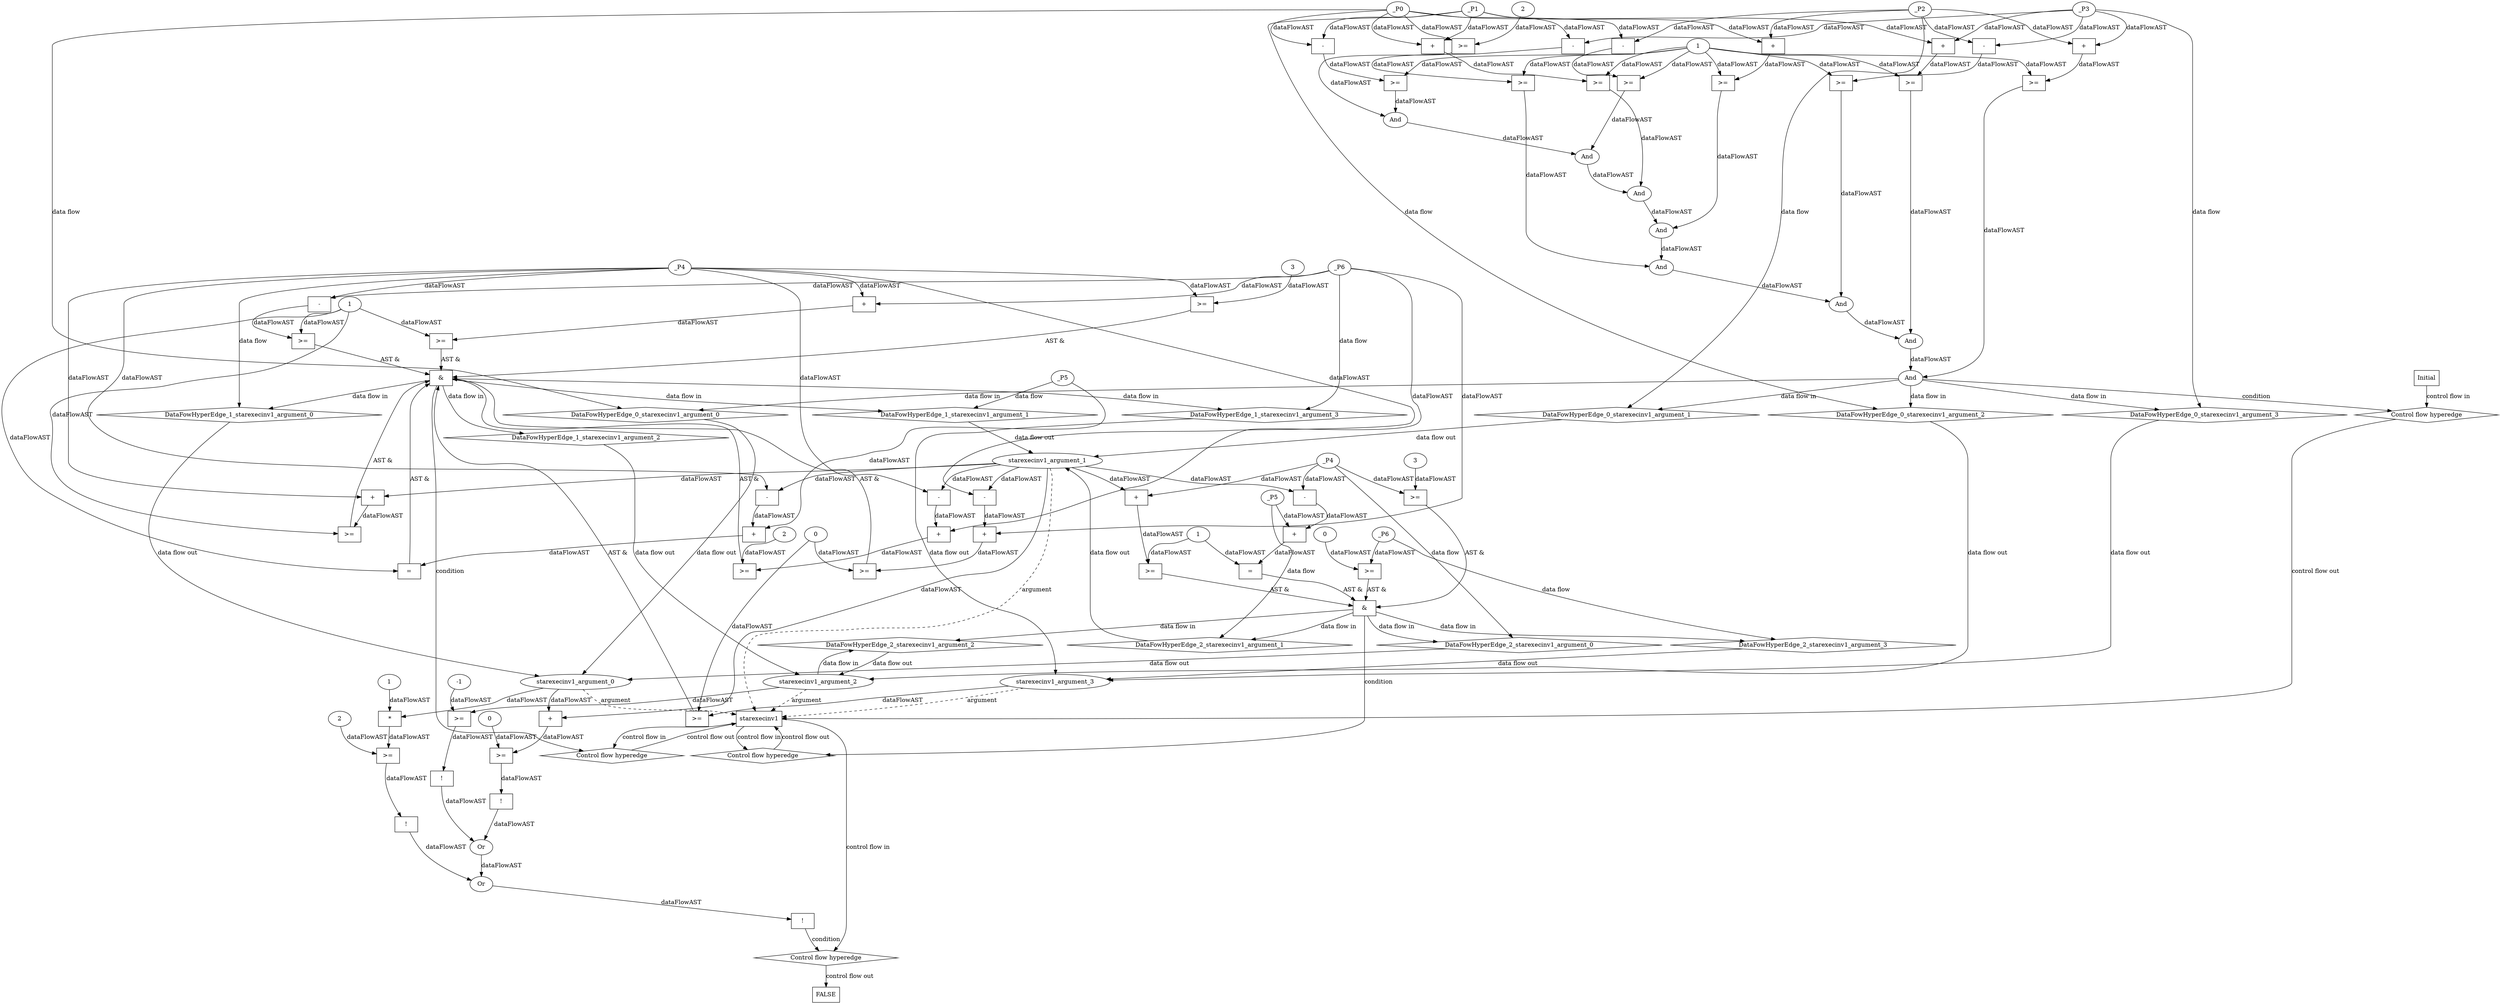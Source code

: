 digraph dag {
"starexecinv1" [label="starexecinv1" nodeName="starexecinv1" class=cfn  shape="rect"];
FALSE [label="FALSE" nodeName=FALSE class=cfn  shape="rect"];
Initial [label="Initial" nodeName=Initial class=cfn  shape="rect"];
ControlFowHyperEdge_0 [label="Control flow hyperedge" nodeName=ControlFowHyperEdge_0 class=controlFlowHyperEdge shape="diamond"];
"Initial" -> ControlFowHyperEdge_0 [label="control flow in"]
ControlFowHyperEdge_0 -> "starexecinv1" [label="control flow out"]
ControlFowHyperEdge_1 [label="Control flow hyperedge" nodeName=ControlFowHyperEdge_1 class=controlFlowHyperEdge shape="diamond"];
"starexecinv1" -> ControlFowHyperEdge_1 [label="control flow in"]
ControlFowHyperEdge_1 -> "starexecinv1" [label="control flow out"]
ControlFowHyperEdge_2 [label="Control flow hyperedge" nodeName=ControlFowHyperEdge_2 class=controlFlowHyperEdge shape="diamond"];
"starexecinv1" -> ControlFowHyperEdge_2 [label="control flow in"]
ControlFowHyperEdge_2 -> "starexecinv1" [label="control flow out"]
ControlFowHyperEdge_3 [label="Control flow hyperedge" nodeName=ControlFowHyperEdge_3 class=controlFlowHyperEdge shape="diamond"];
"starexecinv1" -> ControlFowHyperEdge_3 [label="control flow in"]
ControlFowHyperEdge_3 -> "FALSE" [label="control flow out"]
"starexecinv1_argument_0" [label="starexecinv1_argument_0" nodeName=argument0 class=argument  head="starexecinv1" shape="oval"];
"starexecinv1_argument_0" -> "starexecinv1"[label="argument" style="dashed"]
"starexecinv1_argument_1" [label="starexecinv1_argument_1" nodeName=argument1 class=argument  head="starexecinv1" shape="oval"];
"starexecinv1_argument_1" -> "starexecinv1"[label="argument" style="dashed"]
"starexecinv1_argument_2" [label="starexecinv1_argument_2" nodeName=argument2 class=argument  head="starexecinv1" shape="oval"];
"starexecinv1_argument_2" -> "starexecinv1"[label="argument" style="dashed"]
"starexecinv1_argument_3" [label="starexecinv1_argument_3" nodeName=argument3 class=argument  head="starexecinv1" shape="oval"];
"starexecinv1_argument_3" -> "starexecinv1"[label="argument" style="dashed"]

"xxxstarexecinv1___Initial_0xxxguard_0_node_0" [label="And" nodeName="xxxstarexecinv1___Initial_0xxxguard_0_node_0" class=Operator ];
"xxxstarexecinv1___Initial_0xxxguard_0_node_1" [label="And" nodeName="xxxstarexecinv1___Initial_0xxxguard_0_node_1" class=Operator ];
"xxxstarexecinv1___Initial_0xxxguard_0_node_2" [label="And" nodeName="xxxstarexecinv1___Initial_0xxxguard_0_node_2" class=Operator ];
"xxxstarexecinv1___Initial_0xxxguard_0_node_3" [label="And" nodeName="xxxstarexecinv1___Initial_0xxxguard_0_node_3" class=Operator ];
"xxxstarexecinv1___Initial_0xxxguard_0_node_4" [label="And" nodeName="xxxstarexecinv1___Initial_0xxxguard_0_node_4" class=Operator ];
"xxxstarexecinv1___Initial_0xxxguard_0_node_5" [label="And" nodeName="xxxstarexecinv1___Initial_0xxxguard_0_node_5" class=Operator ];
"xxxstarexecinv1___Initial_0xxxguard_0_node_6" [label="And" nodeName="xxxstarexecinv1___Initial_0xxxguard_0_node_6" class=Operator ];
"xxxstarexecinv1___Initial_0xxxguard_0_node_7" [label="And" nodeName="xxxstarexecinv1___Initial_0xxxguard_0_node_7" class=Operator ];
"xxxstarexecinv1___Initial_0xxxguard_0_node_8" [label=">=" nodeName="xxxstarexecinv1___Initial_0xxxguard_0_node_8" class=Operator  shape="rect"];
"xxxstarexecinv1___Initial_0xxxguard_0_node_10" [label="2" nodeName="xxxstarexecinv1___Initial_0xxxguard_0_node_10" class=Literal ];
"xxxstarexecinv1___Initial_0xxxguard_0_node_11" [label=">=" nodeName="xxxstarexecinv1___Initial_0xxxguard_0_node_11" class=Operator  shape="rect"];
"xxxstarexecinv1___Initial_0xxxguard_0_node_12" [label="-" nodeName="xxxstarexecinv1___Initial_0xxxguard_0_node_12" class= Operator shape="rect"];
"xxxstarexecinv1___Initial_0xxxguard_0_node_15" [label="1" nodeName="xxxstarexecinv1___Initial_0xxxguard_0_node_15" class=Literal ];
"xxxstarexecinv1___Initial_0xxxguard_0_node_16" [label=">=" nodeName="xxxstarexecinv1___Initial_0xxxguard_0_node_16" class=Operator  shape="rect"];
"xxxstarexecinv1___Initial_0xxxguard_0_node_17" [label="-" nodeName="xxxstarexecinv1___Initial_0xxxguard_0_node_17" class= Operator shape="rect"];
"xxxstarexecinv1___Initial_0xxxguard_0_node_21" [label=">=" nodeName="xxxstarexecinv1___Initial_0xxxguard_0_node_21" class=Operator  shape="rect"];
"xxxstarexecinv1___Initial_0xxxguard_0_node_22" [label="+" nodeName="xxxstarexecinv1___Initial_0xxxguard_0_node_22" class= Operator shape="rect"];
"xxxstarexecinv1___Initial_0xxxguard_0_node_26" [label=">=" nodeName="xxxstarexecinv1___Initial_0xxxguard_0_node_26" class=Operator  shape="rect"];
"xxxstarexecinv1___Initial_0xxxguard_0_node_27" [label="+" nodeName="xxxstarexecinv1___Initial_0xxxguard_0_node_27" class= Operator shape="rect"];
"xxxstarexecinv1___Initial_0xxxguard_0_node_31" [label=">=" nodeName="xxxstarexecinv1___Initial_0xxxguard_0_node_31" class=Operator  shape="rect"];
"xxxstarexecinv1___Initial_0xxxguard_0_node_32" [label="-" nodeName="xxxstarexecinv1___Initial_0xxxguard_0_node_32" class= Operator shape="rect"];
"xxxstarexecinv1___Initial_0xxxguard_0_node_36" [label=">=" nodeName="xxxstarexecinv1___Initial_0xxxguard_0_node_36" class=Operator  shape="rect"];
"xxxstarexecinv1___Initial_0xxxguard_0_node_37" [label="-" nodeName="xxxstarexecinv1___Initial_0xxxguard_0_node_37" class= Operator shape="rect"];
"xxxstarexecinv1___Initial_0xxxguard_0_node_41" [label=">=" nodeName="xxxstarexecinv1___Initial_0xxxguard_0_node_41" class=Operator  shape="rect"];
"xxxstarexecinv1___Initial_0xxxguard_0_node_42" [label="+" nodeName="xxxstarexecinv1___Initial_0xxxguard_0_node_42" class= Operator shape="rect"];
"xxxstarexecinv1___Initial_0xxxguard_0_node_46" [label=">=" nodeName="xxxstarexecinv1___Initial_0xxxguard_0_node_46" class=Operator  shape="rect"];
"xxxstarexecinv1___Initial_0xxxguard_0_node_47" [label="+" nodeName="xxxstarexecinv1___Initial_0xxxguard_0_node_47" class= Operator shape="rect"];
"xxxstarexecinv1___Initial_0xxxguard_0_node_1" -> "xxxstarexecinv1___Initial_0xxxguard_0_node_0"[label="dataFlowAST"]
"xxxstarexecinv1___Initial_0xxxguard_0_node_46" -> "xxxstarexecinv1___Initial_0xxxguard_0_node_0"[label="dataFlowAST"]
"xxxstarexecinv1___Initial_0xxxguard_0_node_2" -> "xxxstarexecinv1___Initial_0xxxguard_0_node_1"[label="dataFlowAST"]
"xxxstarexecinv1___Initial_0xxxguard_0_node_41" -> "xxxstarexecinv1___Initial_0xxxguard_0_node_1"[label="dataFlowAST"]
"xxxstarexecinv1___Initial_0xxxguard_0_node_3" -> "xxxstarexecinv1___Initial_0xxxguard_0_node_2"[label="dataFlowAST"]
"xxxstarexecinv1___Initial_0xxxguard_0_node_36" -> "xxxstarexecinv1___Initial_0xxxguard_0_node_2"[label="dataFlowAST"]
"xxxstarexecinv1___Initial_0xxxguard_0_node_4" -> "xxxstarexecinv1___Initial_0xxxguard_0_node_3"[label="dataFlowAST"]
"xxxstarexecinv1___Initial_0xxxguard_0_node_31" -> "xxxstarexecinv1___Initial_0xxxguard_0_node_3"[label="dataFlowAST"]
"xxxstarexecinv1___Initial_0xxxguard_0_node_5" -> "xxxstarexecinv1___Initial_0xxxguard_0_node_4"[label="dataFlowAST"]
"xxxstarexecinv1___Initial_0xxxguard_0_node_26" -> "xxxstarexecinv1___Initial_0xxxguard_0_node_4"[label="dataFlowAST"]
"xxxstarexecinv1___Initial_0xxxguard_0_node_6" -> "xxxstarexecinv1___Initial_0xxxguard_0_node_5"[label="dataFlowAST"]
"xxxstarexecinv1___Initial_0xxxguard_0_node_21" -> "xxxstarexecinv1___Initial_0xxxguard_0_node_5"[label="dataFlowAST"]
"xxxstarexecinv1___Initial_0xxxguard_0_node_7" -> "xxxstarexecinv1___Initial_0xxxguard_0_node_6"[label="dataFlowAST"]
"xxxstarexecinv1___Initial_0xxxguard_0_node_16" -> "xxxstarexecinv1___Initial_0xxxguard_0_node_6"[label="dataFlowAST"]
"xxxstarexecinv1___Initial_0xxxguard_0_node_8" -> "xxxstarexecinv1___Initial_0xxxguard_0_node_7"[label="dataFlowAST"]
"xxxstarexecinv1___Initial_0xxxguard_0_node_11" -> "xxxstarexecinv1___Initial_0xxxguard_0_node_7"[label="dataFlowAST"]
"xxxstarexecinv1___Initial_0xxxdataFlow_0_node_0" -> "xxxstarexecinv1___Initial_0xxxguard_0_node_8"[label="dataFlowAST"]
"xxxstarexecinv1___Initial_0xxxguard_0_node_10" -> "xxxstarexecinv1___Initial_0xxxguard_0_node_8"[label="dataFlowAST"]
"xxxstarexecinv1___Initial_0xxxguard_0_node_12" -> "xxxstarexecinv1___Initial_0xxxguard_0_node_11"[label="dataFlowAST"]
"xxxstarexecinv1___Initial_0xxxguard_0_node_15" -> "xxxstarexecinv1___Initial_0xxxguard_0_node_11"[label="dataFlowAST"]
"xxxstarexecinv1___Initial_0xxxdataFlow2_node_0" -> "xxxstarexecinv1___Initial_0xxxguard_0_node_12"[label="dataFlowAST"]
"xxxstarexecinv1___Initial_0xxxdataFlow_0_node_0" -> "xxxstarexecinv1___Initial_0xxxguard_0_node_12"[label="dataFlowAST"]
"xxxstarexecinv1___Initial_0xxxguard_0_node_17" -> "xxxstarexecinv1___Initial_0xxxguard_0_node_16"[label="dataFlowAST"]
"xxxstarexecinv1___Initial_0xxxguard_0_node_15" -> "xxxstarexecinv1___Initial_0xxxguard_0_node_16"[label="dataFlowAST"]
"xxxstarexecinv1___Initial_0xxxdataFlow2_node_0" -> "xxxstarexecinv1___Initial_0xxxguard_0_node_17"[label="dataFlowAST"]
"xxxstarexecinv1___Initial_0xxxdataFlow1_node_0" -> "xxxstarexecinv1___Initial_0xxxguard_0_node_17"[label="dataFlowAST"]
"xxxstarexecinv1___Initial_0xxxguard_0_node_22" -> "xxxstarexecinv1___Initial_0xxxguard_0_node_21"[label="dataFlowAST"]
"xxxstarexecinv1___Initial_0xxxguard_0_node_15" -> "xxxstarexecinv1___Initial_0xxxguard_0_node_21"[label="dataFlowAST"]
"xxxstarexecinv1___Initial_0xxxdataFlow2_node_0" -> "xxxstarexecinv1___Initial_0xxxguard_0_node_22"[label="dataFlowAST"]
"xxxstarexecinv1___Initial_0xxxdataFlow_0_node_0" -> "xxxstarexecinv1___Initial_0xxxguard_0_node_22"[label="dataFlowAST"]
"xxxstarexecinv1___Initial_0xxxguard_0_node_27" -> "xxxstarexecinv1___Initial_0xxxguard_0_node_26"[label="dataFlowAST"]
"xxxstarexecinv1___Initial_0xxxguard_0_node_15" -> "xxxstarexecinv1___Initial_0xxxguard_0_node_26"[label="dataFlowAST"]
"xxxstarexecinv1___Initial_0xxxdataFlow2_node_0" -> "xxxstarexecinv1___Initial_0xxxguard_0_node_27"[label="dataFlowAST"]
"xxxstarexecinv1___Initial_0xxxdataFlow1_node_0" -> "xxxstarexecinv1___Initial_0xxxguard_0_node_27"[label="dataFlowAST"]
"xxxstarexecinv1___Initial_0xxxguard_0_node_32" -> "xxxstarexecinv1___Initial_0xxxguard_0_node_31"[label="dataFlowAST"]
"xxxstarexecinv1___Initial_0xxxguard_0_node_15" -> "xxxstarexecinv1___Initial_0xxxguard_0_node_31"[label="dataFlowAST"]
"xxxstarexecinv1___Initial_0xxxdataFlow3_node_0" -> "xxxstarexecinv1___Initial_0xxxguard_0_node_32"[label="dataFlowAST"]
"xxxstarexecinv1___Initial_0xxxdataFlow_0_node_0" -> "xxxstarexecinv1___Initial_0xxxguard_0_node_32"[label="dataFlowAST"]
"xxxstarexecinv1___Initial_0xxxguard_0_node_37" -> "xxxstarexecinv1___Initial_0xxxguard_0_node_36"[label="dataFlowAST"]
"xxxstarexecinv1___Initial_0xxxguard_0_node_15" -> "xxxstarexecinv1___Initial_0xxxguard_0_node_36"[label="dataFlowAST"]
"xxxstarexecinv1___Initial_0xxxdataFlow3_node_0" -> "xxxstarexecinv1___Initial_0xxxguard_0_node_37"[label="dataFlowAST"]
"xxxstarexecinv1___Initial_0xxxdataFlow1_node_0" -> "xxxstarexecinv1___Initial_0xxxguard_0_node_37"[label="dataFlowAST"]
"xxxstarexecinv1___Initial_0xxxguard_0_node_42" -> "xxxstarexecinv1___Initial_0xxxguard_0_node_41"[label="dataFlowAST"]
"xxxstarexecinv1___Initial_0xxxguard_0_node_15" -> "xxxstarexecinv1___Initial_0xxxguard_0_node_41"[label="dataFlowAST"]
"xxxstarexecinv1___Initial_0xxxdataFlow3_node_0" -> "xxxstarexecinv1___Initial_0xxxguard_0_node_42"[label="dataFlowAST"]
"xxxstarexecinv1___Initial_0xxxdataFlow_0_node_0" -> "xxxstarexecinv1___Initial_0xxxguard_0_node_42"[label="dataFlowAST"]
"xxxstarexecinv1___Initial_0xxxguard_0_node_47" -> "xxxstarexecinv1___Initial_0xxxguard_0_node_46"[label="dataFlowAST"]
"xxxstarexecinv1___Initial_0xxxguard_0_node_15" -> "xxxstarexecinv1___Initial_0xxxguard_0_node_46"[label="dataFlowAST"]
"xxxstarexecinv1___Initial_0xxxdataFlow3_node_0" -> "xxxstarexecinv1___Initial_0xxxguard_0_node_47"[label="dataFlowAST"]
"xxxstarexecinv1___Initial_0xxxdataFlow1_node_0" -> "xxxstarexecinv1___Initial_0xxxguard_0_node_47"[label="dataFlowAST"]

"xxxstarexecinv1___Initial_0xxxguard_0_node_0" -> "ControlFowHyperEdge_0" [label="condition"];
"xxxstarexecinv1___Initial_0xxxdataFlow_0_node_0" [label="_P0" nodeName="xxxstarexecinv1___Initial_0xxxdataFlow_0_node_0" class=Constant ];

"xxxstarexecinv1___Initial_0xxxdataFlow_0_node_0" -> "DataFowHyperEdge_0_starexecinv1_argument_0" [label="data flow"];
"xxxstarexecinv1___Initial_0xxxdataFlow1_node_0" [label="_P2" nodeName="xxxstarexecinv1___Initial_0xxxdataFlow1_node_0" class=Constant ];

"xxxstarexecinv1___Initial_0xxxdataFlow1_node_0" -> "DataFowHyperEdge_0_starexecinv1_argument_1" [label="data flow"];
"xxxstarexecinv1___Initial_0xxxdataFlow2_node_0" [label="_P1" nodeName="xxxstarexecinv1___Initial_0xxxdataFlow2_node_0" class=Constant ];

"xxxstarexecinv1___Initial_0xxxdataFlow2_node_0" -> "DataFowHyperEdge_0_starexecinv1_argument_2" [label="data flow"];
"xxxstarexecinv1___Initial_0xxxdataFlow3_node_0" [label="_P3" nodeName="xxxstarexecinv1___Initial_0xxxdataFlow3_node_0" class=Constant ];

"xxxstarexecinv1___Initial_0xxxdataFlow3_node_0" -> "DataFowHyperEdge_0_starexecinv1_argument_3" [label="data flow"];
"xxxstarexecinv1___starexecinv1_1xxx_and" [label="&" nodeName="xxxstarexecinv1___starexecinv1_1xxx_and" class=Operator shape="rect"];
"xxxstarexecinv1___starexecinv1_1xxxguard6_node_0" [label=">=" nodeName="xxxstarexecinv1___starexecinv1_1xxxguard6_node_0" class=Operator  shape="rect"];
"xxxstarexecinv1___starexecinv1_1xxxguard6_node_2" [label="3" nodeName="xxxstarexecinv1___starexecinv1_1xxxguard6_node_2" class=Literal ];
"xxxstarexecinv1___starexecinv1_1xxxdataFlow_0_node_0" -> "xxxstarexecinv1___starexecinv1_1xxxguard6_node_0"[label="dataFlowAST"]
"xxxstarexecinv1___starexecinv1_1xxxguard6_node_2" -> "xxxstarexecinv1___starexecinv1_1xxxguard6_node_0"[label="dataFlowAST"]

"xxxstarexecinv1___starexecinv1_1xxxguard6_node_0" -> "xxxstarexecinv1___starexecinv1_1xxx_and" [label="AST &"];
"xxxstarexecinv1___starexecinv1_1xxxguard_0_node_0" [label=">=" nodeName="xxxstarexecinv1___starexecinv1_1xxxguard_0_node_0" class=Operator  shape="rect"];
"xxxstarexecinv1___starexecinv1_1xxxguard_0_node_1" [label="+" nodeName="xxxstarexecinv1___starexecinv1_1xxxguard_0_node_1" class= Operator shape="rect"];
"xxxstarexecinv1___starexecinv1_1xxxguard_0_node_4" [label="1" nodeName="xxxstarexecinv1___starexecinv1_1xxxguard_0_node_4" class=Literal ];
"xxxstarexecinv1___starexecinv1_1xxxguard_0_node_1" -> "xxxstarexecinv1___starexecinv1_1xxxguard_0_node_0"[label="dataFlowAST"]
"xxxstarexecinv1___starexecinv1_1xxxguard_0_node_4" -> "xxxstarexecinv1___starexecinv1_1xxxguard_0_node_0"[label="dataFlowAST"]
"xxxstarexecinv1___starexecinv1_1xxxdataFlow2_node_0" -> "xxxstarexecinv1___starexecinv1_1xxxguard_0_node_1"[label="dataFlowAST"]
"xxxstarexecinv1___starexecinv1_1xxxdataFlow_0_node_0" -> "xxxstarexecinv1___starexecinv1_1xxxguard_0_node_1"[label="dataFlowAST"]

"xxxstarexecinv1___starexecinv1_1xxxguard_0_node_0" -> "xxxstarexecinv1___starexecinv1_1xxx_and" [label="AST &"];
"xxxstarexecinv1___starexecinv1_1xxxguard1_node_0" [label=">=" nodeName="xxxstarexecinv1___starexecinv1_1xxxguard1_node_0" class=Operator  shape="rect"];
"xxxstarexecinv1___starexecinv1_1xxxguard1_node_1" [label="+" nodeName="xxxstarexecinv1___starexecinv1_1xxxguard1_node_1" class= Operator shape="rect"];
"xxxstarexecinv1___starexecinv1_1xxxguard1_node_1" -> "xxxstarexecinv1___starexecinv1_1xxxguard1_node_0"[label="dataFlowAST"]
"xxxstarexecinv1___starexecinv1_1xxxguard_0_node_4" -> "xxxstarexecinv1___starexecinv1_1xxxguard1_node_0"[label="dataFlowAST"]
"starexecinv1_argument_1" -> "xxxstarexecinv1___starexecinv1_1xxxguard1_node_1"[label="dataFlowAST"]
"xxxstarexecinv1___starexecinv1_1xxxdataFlow_0_node_0" -> "xxxstarexecinv1___starexecinv1_1xxxguard1_node_1"[label="dataFlowAST"]

"xxxstarexecinv1___starexecinv1_1xxxguard1_node_0" -> "xxxstarexecinv1___starexecinv1_1xxx_and" [label="AST &"];
"xxxstarexecinv1___starexecinv1_1xxxguard5_node_0" [label=">=" nodeName="xxxstarexecinv1___starexecinv1_1xxxguard5_node_0" class=Operator  shape="rect"];
"xxxstarexecinv1___starexecinv1_1xxxguard5_node_1" [label="+" nodeName="xxxstarexecinv1___starexecinv1_1xxxguard5_node_1" class= Operator shape="rect"];
"xxxstarexecinv1___starexecinv1_1xxxguard5_node_3" [label="-" nodeName="xxxstarexecinv1___starexecinv1_1xxxguard5_node_3" class= Operator shape="rect"];
"xxxstarexecinv1___starexecinv1_1xxxguard5_node_6" [label="2" nodeName="xxxstarexecinv1___starexecinv1_1xxxguard5_node_6" class=Literal ];
"xxxstarexecinv1___starexecinv1_1xxxguard5_node_1" -> "xxxstarexecinv1___starexecinv1_1xxxguard5_node_0"[label="dataFlowAST"]
"xxxstarexecinv1___starexecinv1_1xxxguard5_node_6" -> "xxxstarexecinv1___starexecinv1_1xxxguard5_node_0"[label="dataFlowAST"]
"xxxstarexecinv1___starexecinv1_1xxxdataFlow2_node_0" -> "xxxstarexecinv1___starexecinv1_1xxxguard5_node_1"[label="dataFlowAST"]
"xxxstarexecinv1___starexecinv1_1xxxguard5_node_3" -> "xxxstarexecinv1___starexecinv1_1xxxguard5_node_1"[label="dataFlowAST"]
"xxxstarexecinv1___starexecinv1_1xxxdataFlow_0_node_0" -> "xxxstarexecinv1___starexecinv1_1xxxguard5_node_3"[label="dataFlowAST"]
"starexecinv1_argument_1" -> "xxxstarexecinv1___starexecinv1_1xxxguard5_node_3"[label="dataFlowAST"]

"xxxstarexecinv1___starexecinv1_1xxxguard5_node_0" -> "xxxstarexecinv1___starexecinv1_1xxx_and" [label="AST &"];
"xxxstarexecinv1___starexecinv1_1xxxguard2_node_0" [label=">=" nodeName="xxxstarexecinv1___starexecinv1_1xxxguard2_node_0" class=Operator  shape="rect"];
"xxxstarexecinv1___starexecinv1_1xxxguard2_node_1" [label="-" nodeName="xxxstarexecinv1___starexecinv1_1xxxguard2_node_1" class= Operator shape="rect"];
"xxxstarexecinv1___starexecinv1_1xxxguard2_node_1" -> "xxxstarexecinv1___starexecinv1_1xxxguard2_node_0"[label="dataFlowAST"]
"xxxstarexecinv1___starexecinv1_1xxxguard_0_node_4" -> "xxxstarexecinv1___starexecinv1_1xxxguard2_node_0"[label="dataFlowAST"]
"xxxstarexecinv1___starexecinv1_1xxxdataFlow2_node_0" -> "xxxstarexecinv1___starexecinv1_1xxxguard2_node_1"[label="dataFlowAST"]
"xxxstarexecinv1___starexecinv1_1xxxdataFlow_0_node_0" -> "xxxstarexecinv1___starexecinv1_1xxxguard2_node_1"[label="dataFlowAST"]

"xxxstarexecinv1___starexecinv1_1xxxguard2_node_0" -> "xxxstarexecinv1___starexecinv1_1xxx_and" [label="AST &"];
"xxxstarexecinv1___starexecinv1_1xxxguard7_node_0" [label=">=" nodeName="xxxstarexecinv1___starexecinv1_1xxxguard7_node_0" class=Operator  shape="rect"];
"xxxstarexecinv1___starexecinv1_1xxxguard7_node_1" [label="+" nodeName="xxxstarexecinv1___starexecinv1_1xxxguard7_node_1" class= Operator shape="rect"];
"xxxstarexecinv1___starexecinv1_1xxxguard7_node_3" [label="-" nodeName="xxxstarexecinv1___starexecinv1_1xxxguard7_node_3" class= Operator shape="rect"];
"xxxstarexecinv1___starexecinv1_1xxxguard7_node_1" -> "xxxstarexecinv1___starexecinv1_1xxxguard7_node_0"[label="dataFlowAST"]
"xxxstarexecinv1___starexecinv1_1xxxguard3_node_1" -> "xxxstarexecinv1___starexecinv1_1xxxguard7_node_0"[label="dataFlowAST"]
"xxxstarexecinv1___starexecinv1_1xxxdataFlow2_node_0" -> "xxxstarexecinv1___starexecinv1_1xxxguard7_node_1"[label="dataFlowAST"]
"xxxstarexecinv1___starexecinv1_1xxxguard7_node_3" -> "xxxstarexecinv1___starexecinv1_1xxxguard7_node_1"[label="dataFlowAST"]
"starexecinv1_argument_1" -> "xxxstarexecinv1___starexecinv1_1xxxguard7_node_3"[label="dataFlowAST"]
"xxxstarexecinv1___starexecinv1_1xxxdataFlow_0_node_0" -> "xxxstarexecinv1___starexecinv1_1xxxguard7_node_3"[label="dataFlowAST"]

"xxxstarexecinv1___starexecinv1_1xxxguard7_node_0" -> "xxxstarexecinv1___starexecinv1_1xxx_and" [label="AST &"];
"xxxstarexecinv1___starexecinv1_1xxxguard4_node_0" [label="=" nodeName="xxxstarexecinv1___starexecinv1_1xxxguard4_node_0" class=Operator  shape="rect"];
"xxxstarexecinv1___starexecinv1_1xxxguard4_node_1" [label="+" nodeName="xxxstarexecinv1___starexecinv1_1xxxguard4_node_1" class= Operator shape="rect"];
"xxxstarexecinv1___starexecinv1_1xxxguard4_node_3" [label="-" nodeName="xxxstarexecinv1___starexecinv1_1xxxguard4_node_3" class= Operator shape="rect"];
"xxxstarexecinv1___starexecinv1_1xxxguard4_node_1" -> "xxxstarexecinv1___starexecinv1_1xxxguard4_node_0"[label="dataFlowAST"]
"xxxstarexecinv1___starexecinv1_1xxxguard_0_node_4" -> "xxxstarexecinv1___starexecinv1_1xxxguard4_node_0"[label="dataFlowAST"]
"xxxstarexecinv1___starexecinv1_1xxxdataFlow1_node_0" -> "xxxstarexecinv1___starexecinv1_1xxxguard4_node_1"[label="dataFlowAST"]
"xxxstarexecinv1___starexecinv1_1xxxguard4_node_3" -> "xxxstarexecinv1___starexecinv1_1xxxguard4_node_1"[label="dataFlowAST"]
"xxxstarexecinv1___starexecinv1_1xxxdataFlow_0_node_0" -> "xxxstarexecinv1___starexecinv1_1xxxguard4_node_3"[label="dataFlowAST"]
"starexecinv1_argument_1" -> "xxxstarexecinv1___starexecinv1_1xxxguard4_node_3"[label="dataFlowAST"]

"xxxstarexecinv1___starexecinv1_1xxxguard4_node_0" -> "xxxstarexecinv1___starexecinv1_1xxx_and" [label="AST &"];
"xxxstarexecinv1___starexecinv1_1xxxguard3_node_0" [label=">=" nodeName="xxxstarexecinv1___starexecinv1_1xxxguard3_node_0" class=Operator  shape="rect"];
"xxxstarexecinv1___starexecinv1_1xxxguard3_node_1" [label="0" nodeName="xxxstarexecinv1___starexecinv1_1xxxguard3_node_1" class=Literal ];
"xxxstarexecinv1___starexecinv1_1xxxguard3_node_1" -> "xxxstarexecinv1___starexecinv1_1xxxguard3_node_0"[label="dataFlowAST"]
"starexecinv1_argument_3" -> "xxxstarexecinv1___starexecinv1_1xxxguard3_node_0"[label="dataFlowAST"]

"xxxstarexecinv1___starexecinv1_1xxxguard3_node_0" -> "xxxstarexecinv1___starexecinv1_1xxx_and" [label="AST &"];
"xxxstarexecinv1___starexecinv1_1xxx_and" -> "ControlFowHyperEdge_1" [label="condition"];
"xxxstarexecinv1___starexecinv1_1xxxdataFlow_0_node_0" [label="_P4" nodeName="xxxstarexecinv1___starexecinv1_1xxxdataFlow_0_node_0" class=Constant ];

"xxxstarexecinv1___starexecinv1_1xxxdataFlow_0_node_0" -> "DataFowHyperEdge_1_starexecinv1_argument_0" [label="data flow"];
"xxxstarexecinv1___starexecinv1_1xxxdataFlow1_node_0" [label="_P5" nodeName="xxxstarexecinv1___starexecinv1_1xxxdataFlow1_node_0" class=Constant ];

"xxxstarexecinv1___starexecinv1_1xxxdataFlow1_node_0" -> "DataFowHyperEdge_1_starexecinv1_argument_1" [label="data flow"];
"xxxstarexecinv1___starexecinv1_1xxxdataFlow2_node_0" [label="_P6" nodeName="xxxstarexecinv1___starexecinv1_1xxxdataFlow2_node_0" class=Constant ];

"xxxstarexecinv1___starexecinv1_1xxxdataFlow2_node_0" -> "DataFowHyperEdge_1_starexecinv1_argument_3" [label="data flow"];
"xxxstarexecinv1___starexecinv1_2xxx_and" [label="&" nodeName="xxxstarexecinv1___starexecinv1_2xxx_and" class=Operator shape="rect"];
"xxxstarexecinv1___starexecinv1_2xxxguard_0_node_0" [label=">=" nodeName="xxxstarexecinv1___starexecinv1_2xxxguard_0_node_0" class=Operator  shape="rect"];
"xxxstarexecinv1___starexecinv1_2xxxguard_0_node_2" [label="0" nodeName="xxxstarexecinv1___starexecinv1_2xxxguard_0_node_2" class=Literal ];
"xxxstarexecinv1___starexecinv1_2xxxdataFlow2_node_0" -> "xxxstarexecinv1___starexecinv1_2xxxguard_0_node_0"[label="dataFlowAST"]
"xxxstarexecinv1___starexecinv1_2xxxguard_0_node_2" -> "xxxstarexecinv1___starexecinv1_2xxxguard_0_node_0"[label="dataFlowAST"]

"xxxstarexecinv1___starexecinv1_2xxxguard_0_node_0" -> "xxxstarexecinv1___starexecinv1_2xxx_and" [label="AST &"];
"xxxstarexecinv1___starexecinv1_2xxxguard1_node_0" [label=">=" nodeName="xxxstarexecinv1___starexecinv1_2xxxguard1_node_0" class=Operator  shape="rect"];
"xxxstarexecinv1___starexecinv1_2xxxguard1_node_1" [label="+" nodeName="xxxstarexecinv1___starexecinv1_2xxxguard1_node_1" class= Operator shape="rect"];
"xxxstarexecinv1___starexecinv1_2xxxguard1_node_4" [label="1" nodeName="xxxstarexecinv1___starexecinv1_2xxxguard1_node_4" class=Literal ];
"xxxstarexecinv1___starexecinv1_2xxxguard1_node_1" -> "xxxstarexecinv1___starexecinv1_2xxxguard1_node_0"[label="dataFlowAST"]
"xxxstarexecinv1___starexecinv1_2xxxguard1_node_4" -> "xxxstarexecinv1___starexecinv1_2xxxguard1_node_0"[label="dataFlowAST"]
"starexecinv1_argument_1" -> "xxxstarexecinv1___starexecinv1_2xxxguard1_node_1"[label="dataFlowAST"]
"xxxstarexecinv1___starexecinv1_2xxxdataFlow_0_node_0" -> "xxxstarexecinv1___starexecinv1_2xxxguard1_node_1"[label="dataFlowAST"]

"xxxstarexecinv1___starexecinv1_2xxxguard1_node_0" -> "xxxstarexecinv1___starexecinv1_2xxx_and" [label="AST &"];
"xxxstarexecinv1___starexecinv1_2xxxguard2_node_0" [label=">=" nodeName="xxxstarexecinv1___starexecinv1_2xxxguard2_node_0" class=Operator  shape="rect"];
"xxxstarexecinv1___starexecinv1_2xxxguard2_node_2" [label="3" nodeName="xxxstarexecinv1___starexecinv1_2xxxguard2_node_2" class=Literal ];
"xxxstarexecinv1___starexecinv1_2xxxdataFlow_0_node_0" -> "xxxstarexecinv1___starexecinv1_2xxxguard2_node_0"[label="dataFlowAST"]
"xxxstarexecinv1___starexecinv1_2xxxguard2_node_2" -> "xxxstarexecinv1___starexecinv1_2xxxguard2_node_0"[label="dataFlowAST"]

"xxxstarexecinv1___starexecinv1_2xxxguard2_node_0" -> "xxxstarexecinv1___starexecinv1_2xxx_and" [label="AST &"];
"xxxstarexecinv1___starexecinv1_2xxxguard3_node_0" [label="=" nodeName="xxxstarexecinv1___starexecinv1_2xxxguard3_node_0" class=Operator  shape="rect"];
"xxxstarexecinv1___starexecinv1_2xxxguard3_node_1" [label="+" nodeName="xxxstarexecinv1___starexecinv1_2xxxguard3_node_1" class= Operator shape="rect"];
"xxxstarexecinv1___starexecinv1_2xxxguard3_node_3" [label="-" nodeName="xxxstarexecinv1___starexecinv1_2xxxguard3_node_3" class= Operator shape="rect"];
"xxxstarexecinv1___starexecinv1_2xxxguard3_node_1" -> "xxxstarexecinv1___starexecinv1_2xxxguard3_node_0"[label="dataFlowAST"]
"xxxstarexecinv1___starexecinv1_2xxxguard1_node_4" -> "xxxstarexecinv1___starexecinv1_2xxxguard3_node_0"[label="dataFlowAST"]
"xxxstarexecinv1___starexecinv1_2xxxdataFlow1_node_0" -> "xxxstarexecinv1___starexecinv1_2xxxguard3_node_1"[label="dataFlowAST"]
"xxxstarexecinv1___starexecinv1_2xxxguard3_node_3" -> "xxxstarexecinv1___starexecinv1_2xxxguard3_node_1"[label="dataFlowAST"]
"xxxstarexecinv1___starexecinv1_2xxxdataFlow_0_node_0" -> "xxxstarexecinv1___starexecinv1_2xxxguard3_node_3"[label="dataFlowAST"]
"starexecinv1_argument_1" -> "xxxstarexecinv1___starexecinv1_2xxxguard3_node_3"[label="dataFlowAST"]

"xxxstarexecinv1___starexecinv1_2xxxguard3_node_0" -> "xxxstarexecinv1___starexecinv1_2xxx_and" [label="AST &"];
"xxxstarexecinv1___starexecinv1_2xxx_and" -> "ControlFowHyperEdge_2" [label="condition"];
"xxxstarexecinv1___starexecinv1_2xxxdataFlow_0_node_0" [label="_P4" nodeName="xxxstarexecinv1___starexecinv1_2xxxdataFlow_0_node_0" class=Constant ];

"xxxstarexecinv1___starexecinv1_2xxxdataFlow_0_node_0" -> "DataFowHyperEdge_2_starexecinv1_argument_0" [label="data flow"];
"xxxstarexecinv1___starexecinv1_2xxxdataFlow1_node_0" [label="_P5" nodeName="xxxstarexecinv1___starexecinv1_2xxxdataFlow1_node_0" class=Constant ];

"xxxstarexecinv1___starexecinv1_2xxxdataFlow1_node_0" -> "DataFowHyperEdge_2_starexecinv1_argument_1" [label="data flow"];
"xxxstarexecinv1___starexecinv1_2xxxdataFlow2_node_0" [label="_P6" nodeName="xxxstarexecinv1___starexecinv1_2xxxdataFlow2_node_0" class=Constant ];

"xxxstarexecinv1___starexecinv1_2xxxdataFlow2_node_0" -> "DataFowHyperEdge_2_starexecinv1_argument_3" [label="data flow"];
"xxxFALSE___starexecinv1_3xxxguard_0_node_0" [label="!" nodeName="xxxFALSE___starexecinv1_3xxxguard_0_node_0" class=Operator shape="rect"];
"xxxFALSE___starexecinv1_3xxxguard_0_node_1" [label="Or" nodeName="xxxFALSE___starexecinv1_3xxxguard_0_node_1" class=Operator ];
"xxxFALSE___starexecinv1_3xxxguard_0_node_2" [label="Or" nodeName="xxxFALSE___starexecinv1_3xxxguard_0_node_2" class=Operator ];
"xxxFALSE___starexecinv1_3xxxguard_0_node_3" [label="!" nodeName="xxxFALSE___starexecinv1_3xxxguard_0_node_3" class=Operator shape="rect"];
"xxxFALSE___starexecinv1_3xxxguard_0_node_4" [label=">=" nodeName="xxxFALSE___starexecinv1_3xxxguard_0_node_4" class=Operator  shape="rect"];
"xxxFALSE___starexecinv1_3xxxguard_0_node_5" [label="+" nodeName="xxxFALSE___starexecinv1_3xxxguard_0_node_5" class= Operator shape="rect"];
"xxxFALSE___starexecinv1_3xxxguard_0_node_8" [label="0" nodeName="xxxFALSE___starexecinv1_3xxxguard_0_node_8" class=Literal ];
"xxxFALSE___starexecinv1_3xxxguard_0_node_9" [label="!" nodeName="xxxFALSE___starexecinv1_3xxxguard_0_node_9" class=Operator shape="rect"];
"xxxFALSE___starexecinv1_3xxxguard_0_node_10" [label=">=" nodeName="xxxFALSE___starexecinv1_3xxxguard_0_node_10" class=Operator  shape="rect"];
"xxxFALSE___starexecinv1_3xxxguard_0_node_11" [label="-1" nodeName="xxxFALSE___starexecinv1_3xxxguard_0_node_11" class=Literal ];
"xxxFALSE___starexecinv1_3xxxguard_0_node_13" [label="!" nodeName="xxxFALSE___starexecinv1_3xxxguard_0_node_13" class=Operator shape="rect"];
"xxxFALSE___starexecinv1_3xxxguard_0_node_14" [label=">=" nodeName="xxxFALSE___starexecinv1_3xxxguard_0_node_14" class=Operator  shape="rect"];
"xxxFALSE___starexecinv1_3xxxguard_0_node_15" [label="*" nodeName="xxxFALSE___starexecinv1_3xxxguard_0_node_15" class=Operator  shape="rect"];
"xxxFALSE___starexecinv1_3xxxguard_0_node_16" [label="1" nodeName="xxxFALSE___starexecinv1_3xxxguard_0_node_16" class=Coeff ];
"xxxFALSE___starexecinv1_3xxxguard_0_node_18" [label="2" nodeName="xxxFALSE___starexecinv1_3xxxguard_0_node_18" class=Literal ];
"xxxFALSE___starexecinv1_3xxxguard_0_node_1" -> "xxxFALSE___starexecinv1_3xxxguard_0_node_0"[label="dataFlowAST"]
"xxxFALSE___starexecinv1_3xxxguard_0_node_2" -> "xxxFALSE___starexecinv1_3xxxguard_0_node_1"[label="dataFlowAST"]
"xxxFALSE___starexecinv1_3xxxguard_0_node_13" -> "xxxFALSE___starexecinv1_3xxxguard_0_node_1"[label="dataFlowAST"]
"xxxFALSE___starexecinv1_3xxxguard_0_node_3" -> "xxxFALSE___starexecinv1_3xxxguard_0_node_2"[label="dataFlowAST"]
"xxxFALSE___starexecinv1_3xxxguard_0_node_9" -> "xxxFALSE___starexecinv1_3xxxguard_0_node_2"[label="dataFlowAST"]
"xxxFALSE___starexecinv1_3xxxguard_0_node_4" -> "xxxFALSE___starexecinv1_3xxxguard_0_node_3"[label="dataFlowAST"]
"xxxFALSE___starexecinv1_3xxxguard_0_node_5" -> "xxxFALSE___starexecinv1_3xxxguard_0_node_4"[label="dataFlowAST"]
"xxxFALSE___starexecinv1_3xxxguard_0_node_8" -> "xxxFALSE___starexecinv1_3xxxguard_0_node_4"[label="dataFlowAST"]
"starexecinv1_argument_0" -> "xxxFALSE___starexecinv1_3xxxguard_0_node_5"[label="dataFlowAST"]
"starexecinv1_argument_1" -> "xxxFALSE___starexecinv1_3xxxguard_0_node_5"[label="dataFlowAST"]
"xxxFALSE___starexecinv1_3xxxguard_0_node_10" -> "xxxFALSE___starexecinv1_3xxxguard_0_node_9"[label="dataFlowAST"]
"xxxFALSE___starexecinv1_3xxxguard_0_node_11" -> "xxxFALSE___starexecinv1_3xxxguard_0_node_10"[label="dataFlowAST"]
"starexecinv1_argument_2" -> "xxxFALSE___starexecinv1_3xxxguard_0_node_10"[label="dataFlowAST"]
"xxxFALSE___starexecinv1_3xxxguard_0_node_14" -> "xxxFALSE___starexecinv1_3xxxguard_0_node_13"[label="dataFlowAST"]
"xxxFALSE___starexecinv1_3xxxguard_0_node_15" -> "xxxFALSE___starexecinv1_3xxxguard_0_node_14"[label="dataFlowAST"]
"xxxFALSE___starexecinv1_3xxxguard_0_node_18" -> "xxxFALSE___starexecinv1_3xxxguard_0_node_14"[label="dataFlowAST"]
"xxxFALSE___starexecinv1_3xxxguard_0_node_16" -> "xxxFALSE___starexecinv1_3xxxguard_0_node_15"[label="dataFlowAST"]
"starexecinv1_argument_0" -> "xxxFALSE___starexecinv1_3xxxguard_0_node_15"[label="dataFlowAST"]

"xxxFALSE___starexecinv1_3xxxguard_0_node_0" -> "ControlFowHyperEdge_3" [label="condition"];
"DataFowHyperEdge_0_starexecinv1_argument_0" [label="DataFowHyperEdge_0_starexecinv1_argument_0" nodeName="DataFowHyperEdge_0_starexecinv1_argument_0" class=DataFlowHyperedge shape="diamond"];
"DataFowHyperEdge_0_starexecinv1_argument_0" -> "starexecinv1_argument_0"[label="data flow out"]
"xxxstarexecinv1___Initial_0xxxguard_0_node_0" -> "DataFowHyperEdge_0_starexecinv1_argument_0"[label="data flow in"]
"DataFowHyperEdge_0_starexecinv1_argument_1" [label="DataFowHyperEdge_0_starexecinv1_argument_1" nodeName="DataFowHyperEdge_0_starexecinv1_argument_1" class=DataFlowHyperedge shape="diamond"];
"DataFowHyperEdge_0_starexecinv1_argument_1" -> "starexecinv1_argument_1"[label="data flow out"]
"xxxstarexecinv1___Initial_0xxxguard_0_node_0" -> "DataFowHyperEdge_0_starexecinv1_argument_1"[label="data flow in"]
"DataFowHyperEdge_0_starexecinv1_argument_2" [label="DataFowHyperEdge_0_starexecinv1_argument_2" nodeName="DataFowHyperEdge_0_starexecinv1_argument_2" class=DataFlowHyperedge shape="diamond"];
"DataFowHyperEdge_0_starexecinv1_argument_2" -> "starexecinv1_argument_2"[label="data flow out"]
"xxxstarexecinv1___Initial_0xxxguard_0_node_0" -> "DataFowHyperEdge_0_starexecinv1_argument_2"[label="data flow in"]
"DataFowHyperEdge_0_starexecinv1_argument_3" [label="DataFowHyperEdge_0_starexecinv1_argument_3" nodeName="DataFowHyperEdge_0_starexecinv1_argument_3" class=DataFlowHyperedge shape="diamond"];
"DataFowHyperEdge_0_starexecinv1_argument_3" -> "starexecinv1_argument_3"[label="data flow out"]
"xxxstarexecinv1___Initial_0xxxguard_0_node_0" -> "DataFowHyperEdge_0_starexecinv1_argument_3"[label="data flow in"]
"DataFowHyperEdge_1_starexecinv1_argument_0" [label="DataFowHyperEdge_1_starexecinv1_argument_0" nodeName="DataFowHyperEdge_1_starexecinv1_argument_0" class=DataFlowHyperedge shape="diamond"];
"DataFowHyperEdge_1_starexecinv1_argument_0" -> "starexecinv1_argument_0"[label="data flow out"]
"xxxstarexecinv1___starexecinv1_1xxx_and" -> "DataFowHyperEdge_1_starexecinv1_argument_0"[label="data flow in"]
"DataFowHyperEdge_1_starexecinv1_argument_1" [label="DataFowHyperEdge_1_starexecinv1_argument_1" nodeName="DataFowHyperEdge_1_starexecinv1_argument_1" class=DataFlowHyperedge shape="diamond"];
"DataFowHyperEdge_1_starexecinv1_argument_1" -> "starexecinv1_argument_1"[label="data flow out"]
"xxxstarexecinv1___starexecinv1_1xxx_and" -> "DataFowHyperEdge_1_starexecinv1_argument_1"[label="data flow in"]
"DataFowHyperEdge_1_starexecinv1_argument_2" [label="DataFowHyperEdge_1_starexecinv1_argument_2" nodeName="DataFowHyperEdge_1_starexecinv1_argument_2" class=DataFlowHyperedge shape="diamond"];
"DataFowHyperEdge_1_starexecinv1_argument_2" -> "starexecinv1_argument_2"[label="data flow out"]
"xxxstarexecinv1___starexecinv1_1xxx_and" -> "DataFowHyperEdge_1_starexecinv1_argument_2"[label="data flow in"]
"DataFowHyperEdge_1_starexecinv1_argument_3" [label="DataFowHyperEdge_1_starexecinv1_argument_3" nodeName="DataFowHyperEdge_1_starexecinv1_argument_3" class=DataFlowHyperedge shape="diamond"];
"DataFowHyperEdge_1_starexecinv1_argument_3" -> "starexecinv1_argument_3"[label="data flow out"]
"xxxstarexecinv1___starexecinv1_1xxx_and" -> "DataFowHyperEdge_1_starexecinv1_argument_3"[label="data flow in"]
"DataFowHyperEdge_2_starexecinv1_argument_0" [label="DataFowHyperEdge_2_starexecinv1_argument_0" nodeName="DataFowHyperEdge_2_starexecinv1_argument_0" class=DataFlowHyperedge shape="diamond"];
"DataFowHyperEdge_2_starexecinv1_argument_0" -> "starexecinv1_argument_0"[label="data flow out"]
"xxxstarexecinv1___starexecinv1_2xxx_and" -> "DataFowHyperEdge_2_starexecinv1_argument_0"[label="data flow in"]
"DataFowHyperEdge_2_starexecinv1_argument_1" [label="DataFowHyperEdge_2_starexecinv1_argument_1" nodeName="DataFowHyperEdge_2_starexecinv1_argument_1" class=DataFlowHyperedge shape="diamond"];
"DataFowHyperEdge_2_starexecinv1_argument_1" -> "starexecinv1_argument_1"[label="data flow out"]
"xxxstarexecinv1___starexecinv1_2xxx_and" -> "DataFowHyperEdge_2_starexecinv1_argument_1"[label="data flow in"]
"DataFowHyperEdge_2_starexecinv1_argument_2" [label="DataFowHyperEdge_2_starexecinv1_argument_2" nodeName="DataFowHyperEdge_2_starexecinv1_argument_2" class=DataFlowHyperedge shape="diamond"];
"DataFowHyperEdge_2_starexecinv1_argument_2" -> "starexecinv1_argument_2"[label="data flow out"]
"xxxstarexecinv1___starexecinv1_2xxx_and" -> "DataFowHyperEdge_2_starexecinv1_argument_2"[label="data flow in"]
"DataFowHyperEdge_2_starexecinv1_argument_3" [label="DataFowHyperEdge_2_starexecinv1_argument_3" nodeName="DataFowHyperEdge_2_starexecinv1_argument_3" class=DataFlowHyperedge shape="diamond"];
"DataFowHyperEdge_2_starexecinv1_argument_3" -> "starexecinv1_argument_3"[label="data flow out"]
"xxxstarexecinv1___starexecinv1_2xxx_and" -> "DataFowHyperEdge_2_starexecinv1_argument_3"[label="data flow in"]
"starexecinv1_argument_2" -> "DataFowHyperEdge_2_starexecinv1_argument_2"[label="data flow in"]




}
